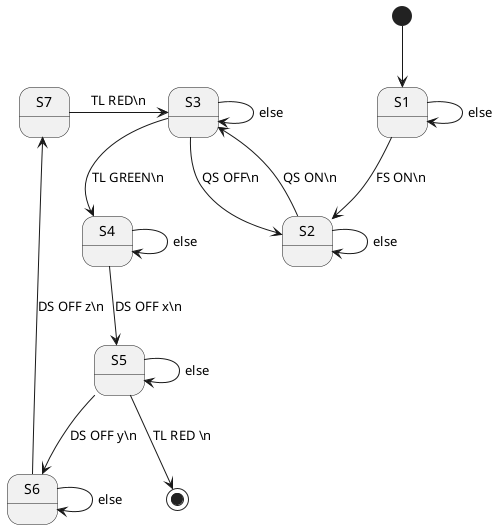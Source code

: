@startuml

'subregex for req 5:
'(FS ON)\n(?:.*\n)*(QS ON)\n(?:.*\n)*(TL GREEN)\n(?:(?!DS OFF \d+\n)(?:.|\n))*
'(DS OFF.*)\n(?:(?!DS OFF \d+\n)(?:.|\n))*(?:(?!TL RED\n|DS.*\d+\n)(?:.|\n))*
'(TL RED)\n(?:.*\n)*(QS OFF)\n

[*] --> S1

S1 --> S1 : else
S1 --> S2 : FS ON\\n

S2 --> S2 : else
S2 --> S3 : QS ON\\n

S3 --> S3 : else
S3 --> S4 : TL GREEN\\n

S4 --> S4 : else
S4 --> S5 : DS OFF x\\n
S5 --> S5 : else
S5 --> S6 : DS OFF y\\n
S5 --> [*] : TL RED \\n

S6 --> S6 : else
S6 --> S7 : DS OFF z\\n

S7 -> S3 : TL RED\\n

S3 --> S2 : QS OFF\\n


@enduml
